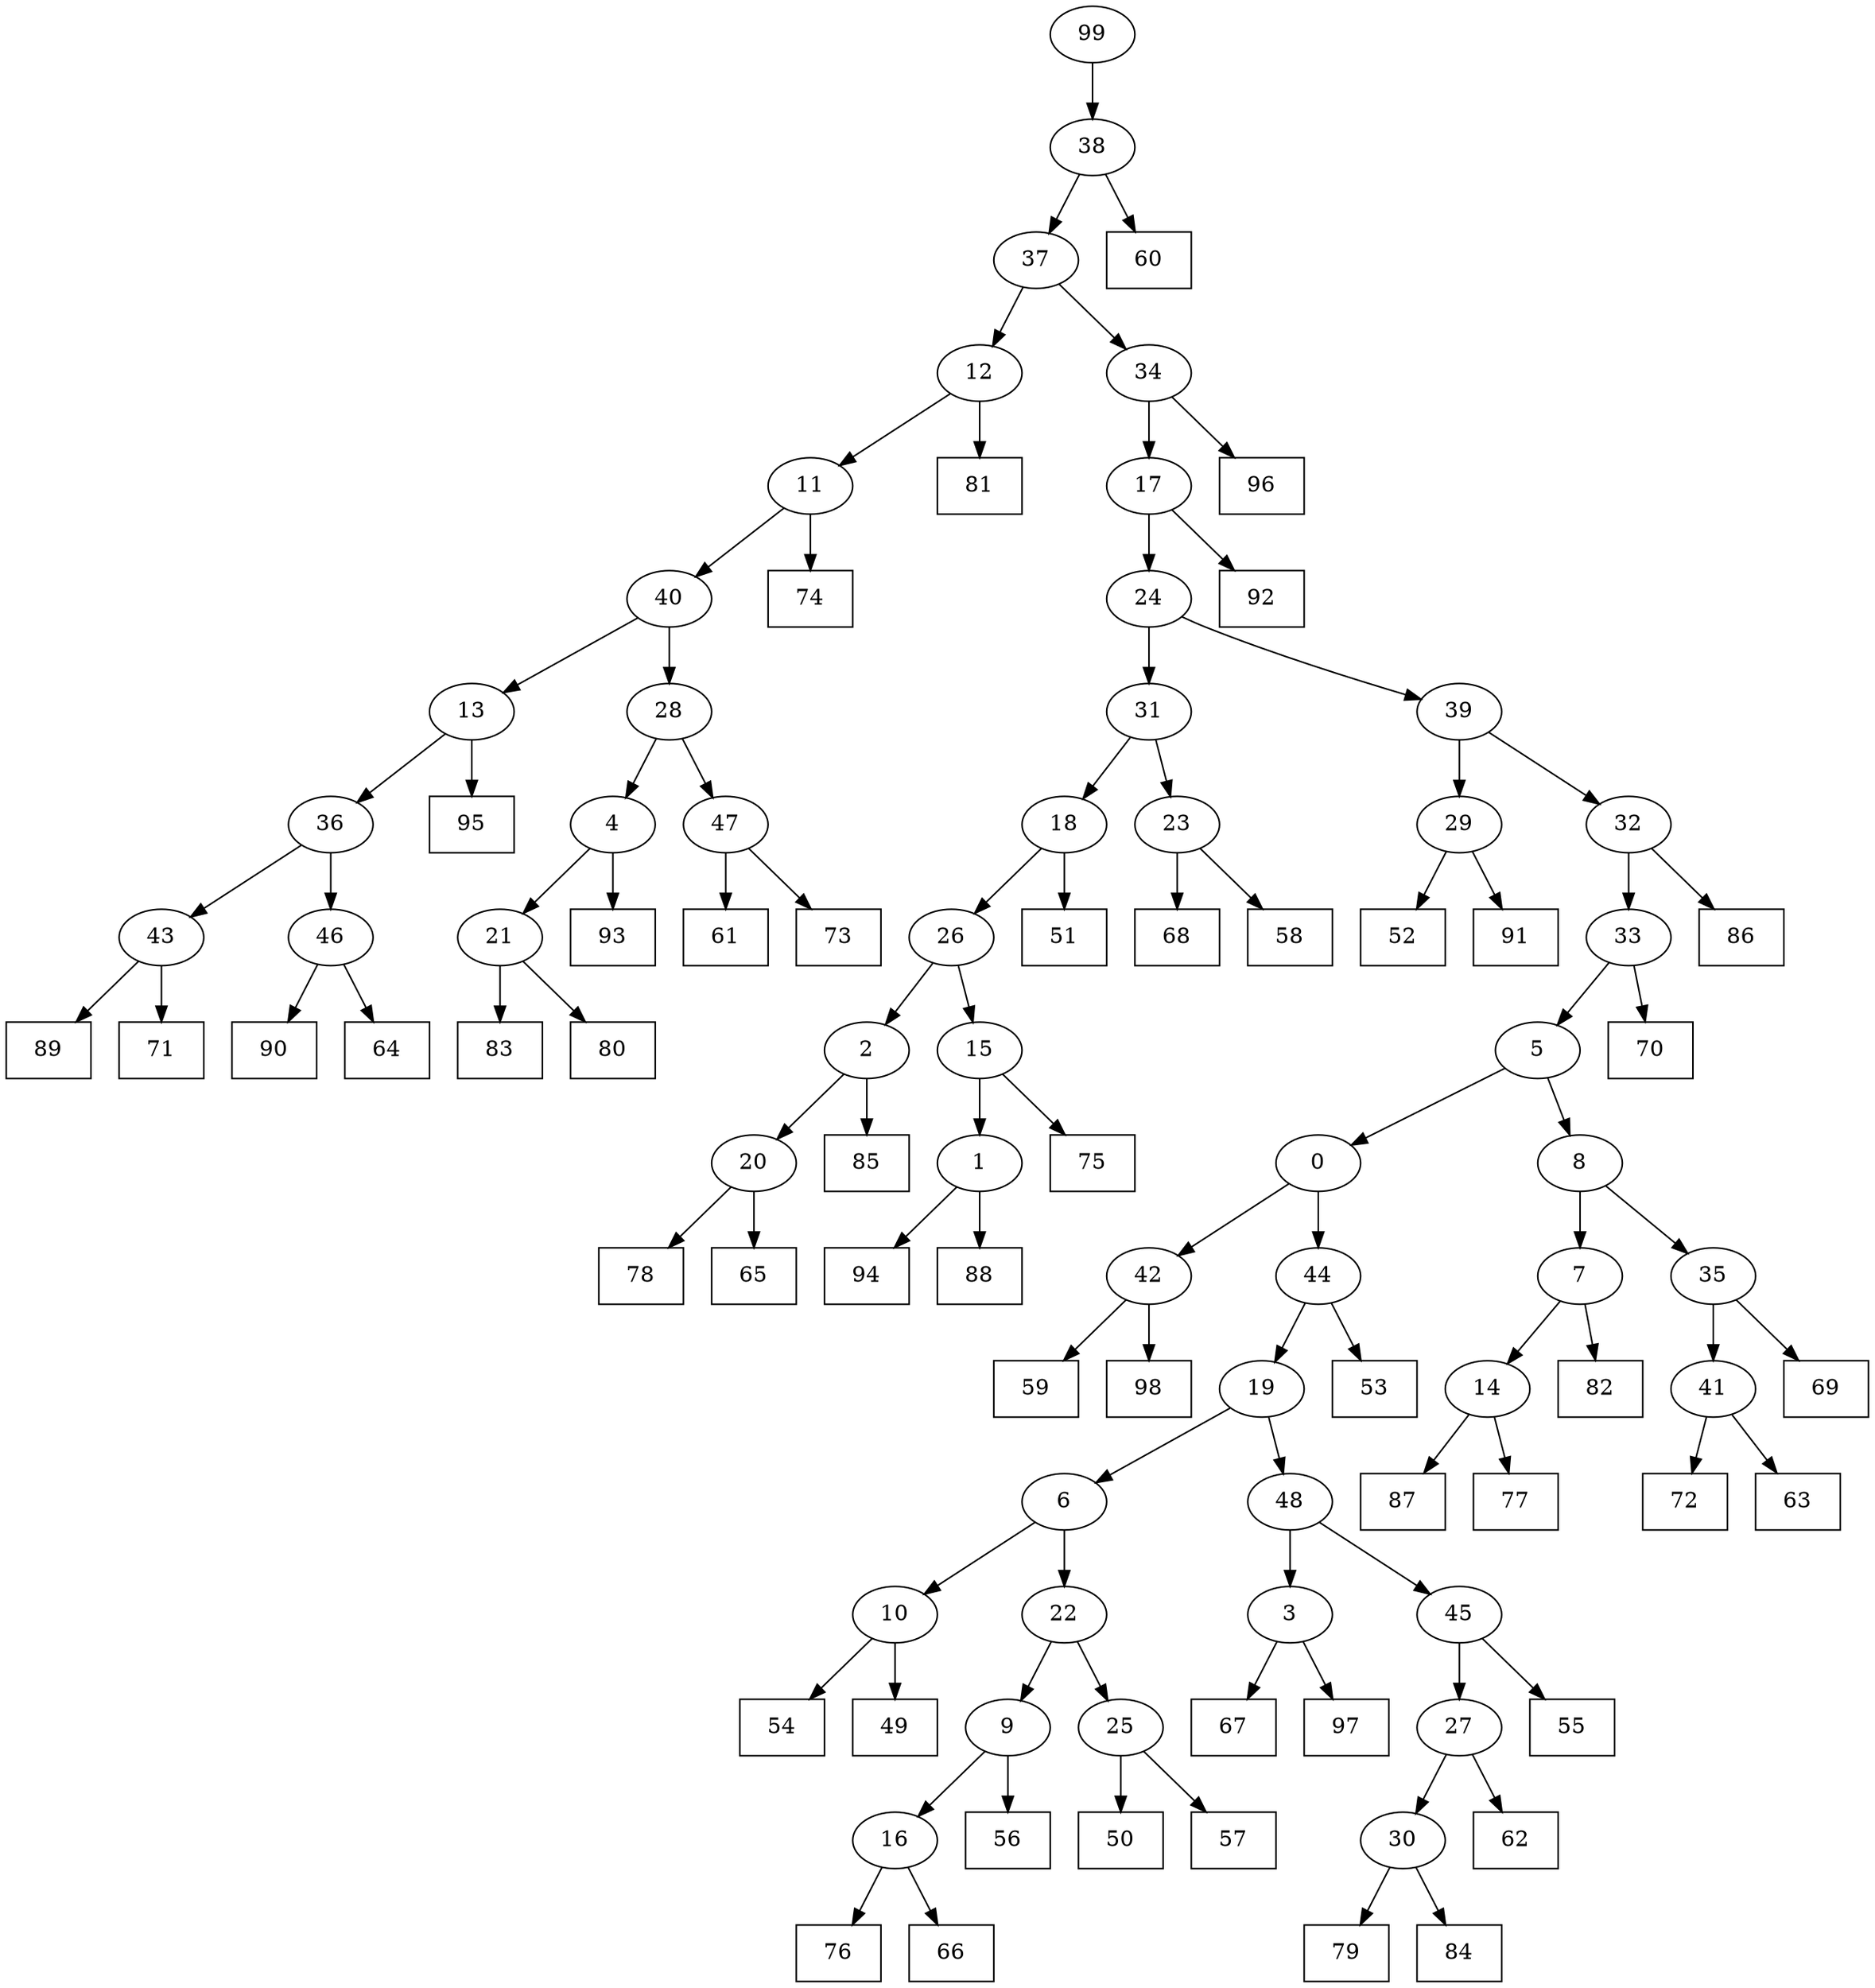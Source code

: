 digraph G {
0[label="0"];
1[label="1"];
2[label="2"];
3[label="3"];
4[label="4"];
5[label="5"];
6[label="6"];
7[label="7"];
8[label="8"];
9[label="9"];
10[label="10"];
11[label="11"];
12[label="12"];
13[label="13"];
14[label="14"];
15[label="15"];
16[label="16"];
17[label="17"];
18[label="18"];
19[label="19"];
20[label="20"];
21[label="21"];
22[label="22"];
23[label="23"];
24[label="24"];
25[label="25"];
26[label="26"];
27[label="27"];
28[label="28"];
29[label="29"];
30[label="30"];
31[label="31"];
32[label="32"];
33[label="33"];
34[label="34"];
35[label="35"];
36[label="36"];
37[label="37"];
38[label="38"];
39[label="39"];
40[label="40"];
41[label="41"];
42[label="42"];
43[label="43"];
44[label="44"];
45[label="45"];
46[label="46"];
47[label="47"];
48[label="48"];
49[shape=box,label="56"];
50[shape=box,label="79"];
51[shape=box,label="68"];
52[shape=box,label="53"];
53[shape=box,label="95"];
54[shape=box,label="78"];
55[shape=box,label="87"];
56[shape=box,label="60"];
57[shape=box,label="72"];
58[shape=box,label="75"];
59[shape=box,label="54"];
60[shape=box,label="70"];
61[shape=box,label="77"];
62[shape=box,label="61"];
63[shape=box,label="52"];
64[shape=box,label="84"];
65[shape=box,label="94"];
66[shape=box,label="73"];
67[shape=box,label="88"];
68[shape=box,label="89"];
69[shape=box,label="82"];
70[shape=box,label="85"];
71[shape=box,label="81"];
72[shape=box,label="74"];
73[shape=box,label="91"];
74[shape=box,label="90"];
75[shape=box,label="67"];
76[shape=box,label="96"];
77[shape=box,label="76"];
78[shape=box,label="59"];
79[shape=box,label="63"];
80[shape=box,label="62"];
81[shape=box,label="55"];
82[shape=box,label="65"];
83[shape=box,label="69"];
84[shape=box,label="98"];
85[shape=box,label="97"];
86[shape=box,label="71"];
87[shape=box,label="50"];
88[shape=box,label="83"];
89[shape=box,label="93"];
90[shape=box,label="57"];
91[shape=box,label="64"];
92[shape=box,label="49"];
93[shape=box,label="92"];
94[shape=box,label="66"];
95[shape=box,label="80"];
96[shape=box,label="58"];
97[shape=box,label="86"];
98[shape=box,label="51"];
99[label="99"];
25->87 ;
38->37 ;
29->73 ;
15->58 ;
12->71 ;
29->63 ;
8->7 ;
32->97 ;
38->56 ;
11->72 ;
3->85 ;
40->13 ;
20->54 ;
34->76 ;
31->23 ;
37->34 ;
47->66 ;
23->96 ;
1->65 ;
46->91 ;
41->79 ;
36->46 ;
33->60 ;
44->52 ;
16->77 ;
43->86 ;
39->29 ;
48->3 ;
30->64 ;
0->42 ;
42->84 ;
2->20 ;
13->36 ;
36->43 ;
40->28 ;
28->4 ;
7->69 ;
27->30 ;
30->50 ;
10->59 ;
10->92 ;
13->53 ;
17->93 ;
6->10 ;
35->83 ;
34->17 ;
23->51 ;
8->35 ;
26->15 ;
43->68 ;
44->19 ;
19->6 ;
19->48 ;
6->22 ;
18->98 ;
14->61 ;
24->31 ;
31->18 ;
11->40 ;
3->75 ;
7->14 ;
14->55 ;
33->5 ;
4->21 ;
21->88 ;
9->16 ;
15->1 ;
1->67 ;
42->78 ;
35->41 ;
41->57 ;
37->12 ;
12->11 ;
0->44 ;
2->70 ;
21->95 ;
26->2 ;
5->0 ;
17->24 ;
24->39 ;
46->74 ;
18->26 ;
22->9 ;
9->49 ;
4->89 ;
48->45 ;
45->81 ;
16->94 ;
45->27 ;
27->80 ;
99->38 ;
28->47 ;
47->62 ;
20->82 ;
22->25 ;
25->90 ;
5->8 ;
39->32 ;
32->33 ;
}
